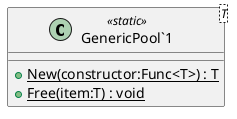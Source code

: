 @startuml
class "GenericPool`1"<T> <<static>> {
    + {static} New(constructor:Func<T>) : T
    + {static} Free(item:T) : void
}
@enduml
